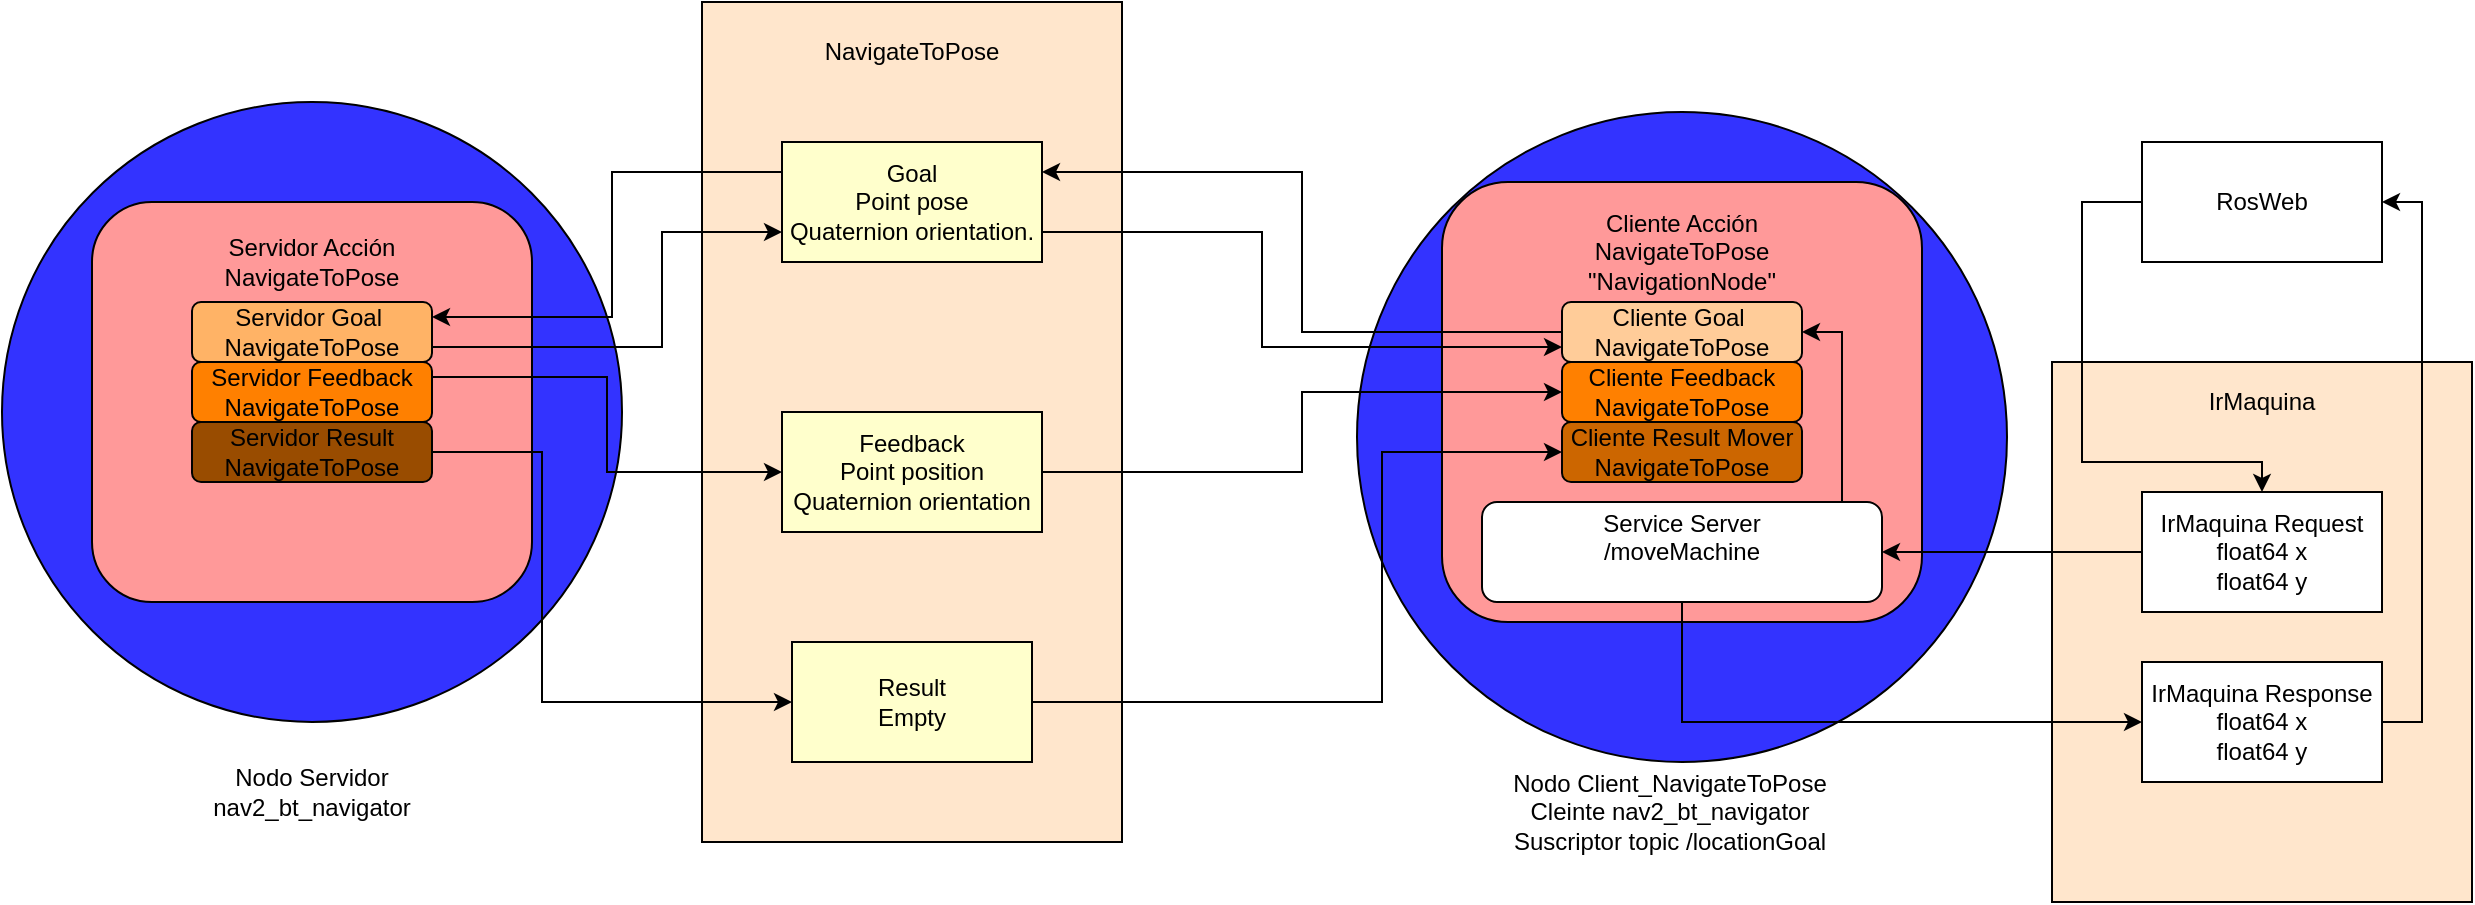 <mxfile version="26.2.15">
  <diagram name="Pàgina-1" id="SzTLxzRPW-Rdil-6Vb05">
    <mxGraphModel dx="1290" dy="808" grid="1" gridSize="10" guides="1" tooltips="1" connect="1" arrows="1" fold="1" page="1" pageScale="1" pageWidth="827" pageHeight="1169" math="0" shadow="0">
      <root>
        <mxCell id="0" />
        <mxCell id="1" parent="0" />
        <mxCell id="3RDfhVt8bskDuzmoSG6A-1" value="" style="ellipse;whiteSpace=wrap;html=1;aspect=fixed;fillColor=#3333FF;" parent="1" vertex="1">
          <mxGeometry x="80" y="140" width="310" height="310" as="geometry" />
        </mxCell>
        <mxCell id="3RDfhVt8bskDuzmoSG6A-2" value="" style="ellipse;whiteSpace=wrap;html=1;aspect=fixed;fillColor=#3333FF;" parent="1" vertex="1">
          <mxGeometry x="757.5" y="145" width="325" height="325" as="geometry" />
        </mxCell>
        <mxCell id="3RDfhVt8bskDuzmoSG6A-3" value="&lt;div&gt;Nodo Servidor &lt;br&gt;&lt;/div&gt;&lt;div&gt;nav2_bt_navigator&lt;/div&gt;" style="text;html=1;align=center;verticalAlign=middle;whiteSpace=wrap;rounded=0;" parent="1" vertex="1">
          <mxGeometry x="205" y="470" width="60" height="30" as="geometry" />
        </mxCell>
        <mxCell id="3RDfhVt8bskDuzmoSG6A-4" value="&lt;div&gt;Nodo Client_NavigateToPose&lt;/div&gt;&lt;div&gt;Cleinte nav2_bt_navigator&lt;/div&gt;&lt;div&gt;Suscriptor topic /locationGoal&lt;/div&gt;" style="text;html=1;align=center;verticalAlign=middle;whiteSpace=wrap;rounded=0;" parent="1" vertex="1">
          <mxGeometry x="820" y="480" width="187.5" height="30" as="geometry" />
        </mxCell>
        <mxCell id="3RDfhVt8bskDuzmoSG6A-6" value="" style="rounded=0;whiteSpace=wrap;html=1;fillColor=#FFE6CC;" parent="1" vertex="1">
          <mxGeometry x="430" y="90" width="210" height="420" as="geometry" />
        </mxCell>
        <mxCell id="3RDfhVt8bskDuzmoSG6A-9" value="&lt;div&gt;Goal&lt;/div&gt;&lt;div&gt;Point pose&lt;/div&gt;&lt;div&gt;Quaternion orientation.&lt;/div&gt;" style="rounded=0;whiteSpace=wrap;html=1;fillColor=#FFFFCC;" parent="1" vertex="1">
          <mxGeometry x="470" y="160" width="130" height="60" as="geometry" />
        </mxCell>
        <mxCell id="3RDfhVt8bskDuzmoSG6A-10" value="&lt;div&gt;Feedback&lt;/div&gt;&lt;div&gt;Point position&lt;/div&gt;&lt;div&gt;Quaternion orientation&lt;/div&gt;" style="rounded=0;whiteSpace=wrap;html=1;fillColor=#FFFFCC;" parent="1" vertex="1">
          <mxGeometry x="470" y="295" width="130" height="60" as="geometry" />
        </mxCell>
        <mxCell id="3RDfhVt8bskDuzmoSG6A-11" value="&lt;div&gt;Result &lt;br&gt;&lt;/div&gt;&lt;div&gt;Empty&lt;/div&gt;" style="rounded=0;whiteSpace=wrap;html=1;fillColor=#FFFFCC;" parent="1" vertex="1">
          <mxGeometry x="475" y="410" width="120" height="60" as="geometry" />
        </mxCell>
        <mxCell id="dSU9-pVqSGeNpWOx_DCM-7" value="" style="rounded=1;whiteSpace=wrap;html=1;fillColor=#FF9999;" parent="1" vertex="1">
          <mxGeometry x="125" y="190" width="220" height="200" as="geometry" />
        </mxCell>
        <mxCell id="dSU9-pVqSGeNpWOx_DCM-8" value="&lt;div&gt;Servidor Acción&lt;/div&gt;&lt;div&gt;NavigateToPose&lt;/div&gt;" style="text;html=1;align=center;verticalAlign=middle;whiteSpace=wrap;rounded=0;" parent="1" vertex="1">
          <mxGeometry x="170" y="200" width="130" height="40" as="geometry" />
        </mxCell>
        <mxCell id="dSU9-pVqSGeNpWOx_DCM-9" value="" style="rounded=1;whiteSpace=wrap;html=1;fillColor=#FF9999;" parent="1" vertex="1">
          <mxGeometry x="800" y="180" width="240" height="220" as="geometry" />
        </mxCell>
        <mxCell id="dSU9-pVqSGeNpWOx_DCM-10" value="&lt;div&gt;Cliente Acción&lt;/div&gt;&lt;div&gt;NavigateToPose&lt;/div&gt;&lt;div&gt;&quot;NavigationNode&quot;&lt;/div&gt;" style="text;html=1;align=center;verticalAlign=middle;whiteSpace=wrap;rounded=0;" parent="1" vertex="1">
          <mxGeometry x="885" y="200" width="70" height="30" as="geometry" />
        </mxCell>
        <mxCell id="dSU9-pVqSGeNpWOx_DCM-20" style="edgeStyle=orthogonalEdgeStyle;rounded=0;orthogonalLoop=1;jettySize=auto;html=1;exitX=1;exitY=0.75;exitDx=0;exitDy=0;entryX=0;entryY=0.75;entryDx=0;entryDy=0;" parent="1" source="dSU9-pVqSGeNpWOx_DCM-12" target="3RDfhVt8bskDuzmoSG6A-9" edge="1">
          <mxGeometry relative="1" as="geometry">
            <Array as="points">
              <mxPoint x="410" y="263" />
              <mxPoint x="410" y="205" />
            </Array>
          </mxGeometry>
        </mxCell>
        <mxCell id="dSU9-pVqSGeNpWOx_DCM-12" value="&lt;div&gt;Servidor Goal&amp;nbsp;&lt;/div&gt;&lt;div&gt;NavigateToPose&lt;/div&gt;" style="rounded=1;whiteSpace=wrap;html=1;fillColor=#FFB366;" parent="1" vertex="1">
          <mxGeometry x="175" y="240" width="120" height="30" as="geometry" />
        </mxCell>
        <mxCell id="dSU9-pVqSGeNpWOx_DCM-22" style="edgeStyle=orthogonalEdgeStyle;rounded=0;orthogonalLoop=1;jettySize=auto;html=1;exitX=1;exitY=0.25;exitDx=0;exitDy=0;" parent="1" source="dSU9-pVqSGeNpWOx_DCM-13" target="3RDfhVt8bskDuzmoSG6A-10" edge="1">
          <mxGeometry relative="1" as="geometry" />
        </mxCell>
        <mxCell id="dSU9-pVqSGeNpWOx_DCM-13" value="Servidor Feedback NavigateToPose" style="rounded=1;whiteSpace=wrap;html=1;fillColor=#FF8000;" parent="1" vertex="1">
          <mxGeometry x="175" y="270" width="120" height="30" as="geometry" />
        </mxCell>
        <mxCell id="dSU9-pVqSGeNpWOx_DCM-25" style="edgeStyle=orthogonalEdgeStyle;rounded=0;orthogonalLoop=1;jettySize=auto;html=1;exitX=1;exitY=0.5;exitDx=0;exitDy=0;entryX=0;entryY=0.5;entryDx=0;entryDy=0;" parent="1" source="dSU9-pVqSGeNpWOx_DCM-14" target="3RDfhVt8bskDuzmoSG6A-11" edge="1">
          <mxGeometry relative="1" as="geometry">
            <Array as="points">
              <mxPoint x="350" y="315" />
              <mxPoint x="350" y="440" />
            </Array>
          </mxGeometry>
        </mxCell>
        <mxCell id="dSU9-pVqSGeNpWOx_DCM-14" value="Servidor Result NavigateToPose" style="rounded=1;whiteSpace=wrap;html=1;fillColor=#994C00;" parent="1" vertex="1">
          <mxGeometry x="175" y="300" width="120" height="30" as="geometry" />
        </mxCell>
        <mxCell id="dSU9-pVqSGeNpWOx_DCM-18" style="edgeStyle=orthogonalEdgeStyle;rounded=0;orthogonalLoop=1;jettySize=auto;html=1;entryX=1;entryY=0.25;entryDx=0;entryDy=0;" parent="1" source="dSU9-pVqSGeNpWOx_DCM-15" target="3RDfhVt8bskDuzmoSG6A-9" edge="1">
          <mxGeometry relative="1" as="geometry" />
        </mxCell>
        <mxCell id="dSU9-pVqSGeNpWOx_DCM-15" value="&lt;div&gt;Cliente Goal&amp;nbsp;&lt;/div&gt;&lt;div&gt;NavigateToPose&lt;/div&gt;" style="rounded=1;whiteSpace=wrap;html=1;fillColor=#FFCC99;" parent="1" vertex="1">
          <mxGeometry x="860" y="240" width="120" height="30" as="geometry" />
        </mxCell>
        <mxCell id="dSU9-pVqSGeNpWOx_DCM-16" value="Cliente Feedback NavigateToPose" style="rounded=1;whiteSpace=wrap;html=1;fillColor=#FF8000;" parent="1" vertex="1">
          <mxGeometry x="860" y="270" width="120" height="30" as="geometry" />
        </mxCell>
        <mxCell id="dSU9-pVqSGeNpWOx_DCM-17" value="Cliente Result Mover NavigateToPose" style="rounded=1;whiteSpace=wrap;html=1;fillColor=#CC6600;" parent="1" vertex="1">
          <mxGeometry x="860" y="300" width="120" height="30" as="geometry" />
        </mxCell>
        <mxCell id="dSU9-pVqSGeNpWOx_DCM-23" style="edgeStyle=orthogonalEdgeStyle;rounded=0;orthogonalLoop=1;jettySize=auto;html=1;entryX=0;entryY=0.5;entryDx=0;entryDy=0;" parent="1" source="3RDfhVt8bskDuzmoSG6A-10" target="dSU9-pVqSGeNpWOx_DCM-16" edge="1">
          <mxGeometry relative="1" as="geometry" />
        </mxCell>
        <mxCell id="dSU9-pVqSGeNpWOx_DCM-21" style="edgeStyle=orthogonalEdgeStyle;rounded=0;orthogonalLoop=1;jettySize=auto;html=1;exitX=1;exitY=0.75;exitDx=0;exitDy=0;entryX=0;entryY=0.75;entryDx=0;entryDy=0;" parent="1" source="3RDfhVt8bskDuzmoSG6A-9" target="dSU9-pVqSGeNpWOx_DCM-15" edge="1">
          <mxGeometry relative="1" as="geometry">
            <Array as="points">
              <mxPoint x="710" y="205" />
              <mxPoint x="710" y="263" />
            </Array>
          </mxGeometry>
        </mxCell>
        <mxCell id="dSU9-pVqSGeNpWOx_DCM-19" style="edgeStyle=orthogonalEdgeStyle;rounded=0;orthogonalLoop=1;jettySize=auto;html=1;exitX=0;exitY=0.25;exitDx=0;exitDy=0;entryX=1;entryY=0.25;entryDx=0;entryDy=0;" parent="1" source="3RDfhVt8bskDuzmoSG6A-9" target="dSU9-pVqSGeNpWOx_DCM-12" edge="1">
          <mxGeometry relative="1" as="geometry">
            <Array as="points">
              <mxPoint x="385" y="175" />
              <mxPoint x="385" y="248" />
            </Array>
          </mxGeometry>
        </mxCell>
        <mxCell id="dSU9-pVqSGeNpWOx_DCM-26" style="edgeStyle=orthogonalEdgeStyle;rounded=0;orthogonalLoop=1;jettySize=auto;html=1;exitX=1;exitY=0.5;exitDx=0;exitDy=0;entryX=0;entryY=0.5;entryDx=0;entryDy=0;" parent="1" source="3RDfhVt8bskDuzmoSG6A-11" target="dSU9-pVqSGeNpWOx_DCM-17" edge="1">
          <mxGeometry relative="1" as="geometry">
            <Array as="points">
              <mxPoint x="770" y="440" />
              <mxPoint x="770" y="315" />
            </Array>
          </mxGeometry>
        </mxCell>
        <mxCell id="pN68juXsijFRG16aL81g-8" style="edgeStyle=orthogonalEdgeStyle;rounded=0;orthogonalLoop=1;jettySize=auto;html=1;entryX=1;entryY=0.5;entryDx=0;entryDy=0;" parent="1" source="pN68juXsijFRG16aL81g-1" target="dSU9-pVqSGeNpWOx_DCM-15" edge="1">
          <mxGeometry relative="1" as="geometry">
            <Array as="points">
              <mxPoint x="1000" y="255" />
            </Array>
          </mxGeometry>
        </mxCell>
        <mxCell id="pN68juXsijFRG16aL81g-1" value="" style="rounded=1;whiteSpace=wrap;html=1;" parent="1" vertex="1">
          <mxGeometry x="820" y="340" width="200" height="50" as="geometry" />
        </mxCell>
        <mxCell id="pN68juXsijFRG16aL81g-3" value="&lt;div&gt;Service Server&lt;/div&gt;&lt;div&gt;/moveMachine&lt;/div&gt;&lt;div&gt;&lt;br&gt;&lt;/div&gt;" style="text;html=1;align=center;verticalAlign=middle;whiteSpace=wrap;rounded=0;" parent="1" vertex="1">
          <mxGeometry x="845" y="350" width="150" height="30" as="geometry" />
        </mxCell>
        <mxCell id="pN68juXsijFRG16aL81g-9" value="NavigateToPose" style="text;html=1;align=center;verticalAlign=middle;whiteSpace=wrap;rounded=0;" parent="1" vertex="1">
          <mxGeometry x="505" y="100" width="60" height="30" as="geometry" />
        </mxCell>
        <mxCell id="YBN91Cj0qG3RMQwHKCvD-3" value="" style="rounded=0;whiteSpace=wrap;html=1;fillColor=#FFE6CC;" vertex="1" parent="1">
          <mxGeometry x="1105" y="270" width="210" height="270" as="geometry" />
        </mxCell>
        <mxCell id="YBN91Cj0qG3RMQwHKCvD-11" style="edgeStyle=orthogonalEdgeStyle;rounded=0;orthogonalLoop=1;jettySize=auto;html=1;entryX=1;entryY=0.5;entryDx=0;entryDy=0;" edge="1" parent="1" source="YBN91Cj0qG3RMQwHKCvD-1" target="YBN91Cj0qG3RMQwHKCvD-6">
          <mxGeometry relative="1" as="geometry">
            <Array as="points">
              <mxPoint x="1290" y="450" />
              <mxPoint x="1290" y="190" />
            </Array>
          </mxGeometry>
        </mxCell>
        <mxCell id="YBN91Cj0qG3RMQwHKCvD-1" value="&lt;div&gt;&lt;span style=&quot;background-color: transparent; color: light-dark(rgb(0, 0, 0), rgb(255, 255, 255));&quot;&gt;IrMaquina Response&lt;/span&gt;&lt;/div&gt;&lt;div&gt;&lt;span style=&quot;background-color: transparent; color: light-dark(rgb(0, 0, 0), rgb(255, 255, 255));&quot;&gt;float64 x&lt;/span&gt;&lt;/div&gt;&lt;div&gt;float64 y&lt;/div&gt;" style="rounded=0;whiteSpace=wrap;html=1;" vertex="1" parent="1">
          <mxGeometry x="1150" y="420" width="120" height="60" as="geometry" />
        </mxCell>
        <mxCell id="pN68juXsijFRG16aL81g-4" value="&lt;div&gt;&lt;span style=&quot;background-color: transparent; color: light-dark(rgb(0, 0, 0), rgb(255, 255, 255));&quot;&gt;IrMaquina Request&lt;/span&gt;&lt;/div&gt;&lt;div&gt;&lt;span style=&quot;background-color: transparent; color: light-dark(rgb(0, 0, 0), rgb(255, 255, 255));&quot;&gt;float64 x&lt;/span&gt;&lt;/div&gt;&lt;div&gt;float64 y&lt;/div&gt;" style="rounded=0;whiteSpace=wrap;html=1;" parent="1" vertex="1">
          <mxGeometry x="1150" y="335" width="120" height="60" as="geometry" />
        </mxCell>
        <mxCell id="YBN91Cj0qG3RMQwHKCvD-4" value="IrMaquina" style="text;html=1;align=center;verticalAlign=middle;whiteSpace=wrap;rounded=0;" vertex="1" parent="1">
          <mxGeometry x="1180" y="275" width="60" height="30" as="geometry" />
        </mxCell>
        <mxCell id="pN68juXsijFRG16aL81g-7" style="edgeStyle=orthogonalEdgeStyle;rounded=0;orthogonalLoop=1;jettySize=auto;html=1;entryX=1;entryY=0.5;entryDx=0;entryDy=0;" parent="1" source="pN68juXsijFRG16aL81g-4" target="pN68juXsijFRG16aL81g-1" edge="1">
          <mxGeometry relative="1" as="geometry" />
        </mxCell>
        <mxCell id="YBN91Cj0qG3RMQwHKCvD-5" style="edgeStyle=orthogonalEdgeStyle;rounded=0;orthogonalLoop=1;jettySize=auto;html=1;exitX=0.5;exitY=1;exitDx=0;exitDy=0;entryX=0;entryY=0.5;entryDx=0;entryDy=0;" edge="1" parent="1" source="pN68juXsijFRG16aL81g-1" target="YBN91Cj0qG3RMQwHKCvD-1">
          <mxGeometry relative="1" as="geometry" />
        </mxCell>
        <mxCell id="YBN91Cj0qG3RMQwHKCvD-7" style="edgeStyle=orthogonalEdgeStyle;rounded=0;orthogonalLoop=1;jettySize=auto;html=1;exitX=0;exitY=0.5;exitDx=0;exitDy=0;entryX=0.5;entryY=0;entryDx=0;entryDy=0;" edge="1" parent="1" source="YBN91Cj0qG3RMQwHKCvD-6" target="pN68juXsijFRG16aL81g-4">
          <mxGeometry relative="1" as="geometry">
            <Array as="points">
              <mxPoint x="1120" y="190" />
              <mxPoint x="1120" y="320" />
              <mxPoint x="1210" y="320" />
            </Array>
          </mxGeometry>
        </mxCell>
        <mxCell id="YBN91Cj0qG3RMQwHKCvD-6" value="RosWeb" style="rounded=0;whiteSpace=wrap;html=1;" vertex="1" parent="1">
          <mxGeometry x="1150" y="160" width="120" height="60" as="geometry" />
        </mxCell>
      </root>
    </mxGraphModel>
  </diagram>
</mxfile>
